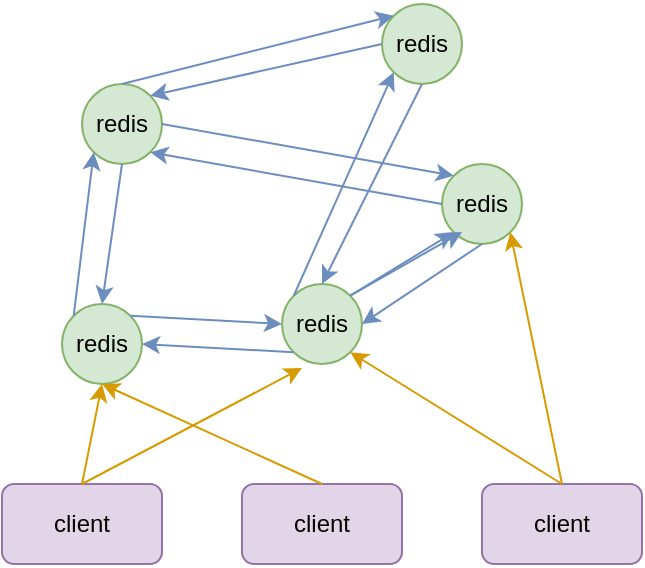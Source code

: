 <mxfile version="12.4.2" type="device" pages="1"><diagram id="O582iEk1v_DOIHLq7uas" name="Page-1"><mxGraphModel dx="946" dy="608" grid="1" gridSize="10" guides="1" tooltips="1" connect="1" arrows="1" fold="1" page="1" pageScale="1" pageWidth="827" pageHeight="1169" math="0" shadow="0"><root><mxCell id="0"/><mxCell id="1" parent="0"/><mxCell id="oAkSeAVETJ_LSzka0vge-4" value="&lt;span style=&quot;white-space: normal&quot;&gt;redis&lt;/span&gt;" style="ellipse;whiteSpace=wrap;html=1;aspect=fixed;fillColor=#d5e8d4;strokeColor=#82b366;" vertex="1" parent="1"><mxGeometry x="160" y="80" width="40" height="40" as="geometry"/></mxCell><mxCell id="oAkSeAVETJ_LSzka0vge-5" value="&lt;span style=&quot;white-space: normal&quot;&gt;redis&lt;/span&gt;" style="ellipse;whiteSpace=wrap;html=1;aspect=fixed;fillColor=#d5e8d4;strokeColor=#82b366;" vertex="1" parent="1"><mxGeometry x="310" y="40" width="40" height="40" as="geometry"/></mxCell><mxCell id="oAkSeAVETJ_LSzka0vge-6" value="&lt;span style=&quot;white-space: normal&quot;&gt;redis&lt;/span&gt;" style="ellipse;whiteSpace=wrap;html=1;aspect=fixed;fillColor=#d5e8d4;strokeColor=#82b366;" vertex="1" parent="1"><mxGeometry x="340" y="120" width="40" height="40" as="geometry"/></mxCell><mxCell id="oAkSeAVETJ_LSzka0vge-7" value="&lt;span style=&quot;white-space: normal&quot;&gt;redis&lt;/span&gt;" style="ellipse;whiteSpace=wrap;html=1;aspect=fixed;fillColor=#d5e8d4;strokeColor=#82b366;" vertex="1" parent="1"><mxGeometry x="260" y="180" width="40" height="40" as="geometry"/></mxCell><mxCell id="oAkSeAVETJ_LSzka0vge-8" value="redis" style="ellipse;whiteSpace=wrap;html=1;aspect=fixed;fillColor=#d5e8d4;strokeColor=#82b366;" vertex="1" parent="1"><mxGeometry x="150" y="190" width="40" height="40" as="geometry"/></mxCell><mxCell id="oAkSeAVETJ_LSzka0vge-9" value="" style="endArrow=classic;html=1;exitX=1;exitY=0;exitDx=0;exitDy=0;entryX=0;entryY=0.5;entryDx=0;entryDy=0;fillColor=#dae8fc;strokeColor=#6c8ebf;" edge="1" parent="1" source="oAkSeAVETJ_LSzka0vge-8" target="oAkSeAVETJ_LSzka0vge-7"><mxGeometry width="50" height="50" relative="1" as="geometry"><mxPoint x="330" y="270" as="sourcePoint"/><mxPoint x="220" y="170" as="targetPoint"/></mxGeometry></mxCell><mxCell id="oAkSeAVETJ_LSzka0vge-10" value="" style="endArrow=classic;html=1;exitX=0;exitY=1;exitDx=0;exitDy=0;entryX=1;entryY=0.5;entryDx=0;entryDy=0;fillColor=#dae8fc;strokeColor=#6c8ebf;" edge="1" parent="1" source="oAkSeAVETJ_LSzka0vge-7" target="oAkSeAVETJ_LSzka0vge-8"><mxGeometry width="50" height="50" relative="1" as="geometry"><mxPoint x="250" y="260" as="sourcePoint"/><mxPoint x="300" y="210" as="targetPoint"/></mxGeometry></mxCell><mxCell id="oAkSeAVETJ_LSzka0vge-13" value="" style="endArrow=classic;html=1;entryX=0;entryY=1;entryDx=0;entryDy=0;exitX=0;exitY=0;exitDx=0;exitDy=0;fillColor=#dae8fc;strokeColor=#6c8ebf;" edge="1" parent="1" source="oAkSeAVETJ_LSzka0vge-8" target="oAkSeAVETJ_LSzka0vge-4"><mxGeometry width="50" height="50" relative="1" as="geometry"><mxPoint x="60" y="190" as="sourcePoint"/><mxPoint x="110" y="140" as="targetPoint"/></mxGeometry></mxCell><mxCell id="oAkSeAVETJ_LSzka0vge-14" value="" style="endArrow=classic;html=1;exitX=0.5;exitY=1;exitDx=0;exitDy=0;entryX=0.5;entryY=0;entryDx=0;entryDy=0;fillColor=#dae8fc;strokeColor=#6c8ebf;" edge="1" parent="1" source="oAkSeAVETJ_LSzka0vge-4" target="oAkSeAVETJ_LSzka0vge-8"><mxGeometry width="50" height="50" relative="1" as="geometry"><mxPoint x="220" y="150" as="sourcePoint"/><mxPoint x="270" y="100" as="targetPoint"/></mxGeometry></mxCell><mxCell id="oAkSeAVETJ_LSzka0vge-15" value="" style="endArrow=classic;html=1;exitX=0.5;exitY=0;exitDx=0;exitDy=0;entryX=0;entryY=0;entryDx=0;entryDy=0;fillColor=#dae8fc;strokeColor=#6c8ebf;" edge="1" parent="1" source="oAkSeAVETJ_LSzka0vge-4" target="oAkSeAVETJ_LSzka0vge-5"><mxGeometry width="50" height="50" relative="1" as="geometry"><mxPoint x="250" y="90" as="sourcePoint"/><mxPoint x="300" y="40" as="targetPoint"/></mxGeometry></mxCell><mxCell id="oAkSeAVETJ_LSzka0vge-16" value="" style="endArrow=classic;html=1;exitX=0;exitY=0.5;exitDx=0;exitDy=0;entryX=1;entryY=0;entryDx=0;entryDy=0;fillColor=#dae8fc;strokeColor=#6c8ebf;" edge="1" parent="1" source="oAkSeAVETJ_LSzka0vge-5" target="oAkSeAVETJ_LSzka0vge-4"><mxGeometry width="50" height="50" relative="1" as="geometry"><mxPoint x="380" y="150" as="sourcePoint"/><mxPoint x="430" y="100" as="targetPoint"/></mxGeometry></mxCell><mxCell id="oAkSeAVETJ_LSzka0vge-17" value="" style="endArrow=classic;html=1;exitX=1;exitY=0.5;exitDx=0;exitDy=0;entryX=0;entryY=0;entryDx=0;entryDy=0;fillColor=#dae8fc;strokeColor=#6c8ebf;" edge="1" parent="1" source="oAkSeAVETJ_LSzka0vge-4" target="oAkSeAVETJ_LSzka0vge-6"><mxGeometry width="50" height="50" relative="1" as="geometry"><mxPoint x="380" y="140" as="sourcePoint"/><mxPoint x="430" y="90" as="targetPoint"/></mxGeometry></mxCell><mxCell id="oAkSeAVETJ_LSzka0vge-18" value="" style="endArrow=classic;html=1;exitX=0;exitY=0.5;exitDx=0;exitDy=0;entryX=1;entryY=1;entryDx=0;entryDy=0;fillColor=#dae8fc;strokeColor=#6c8ebf;" edge="1" parent="1" source="oAkSeAVETJ_LSzka0vge-6" target="oAkSeAVETJ_LSzka0vge-4"><mxGeometry width="50" height="50" relative="1" as="geometry"><mxPoint x="290" y="240" as="sourcePoint"/><mxPoint x="340" y="190" as="targetPoint"/></mxGeometry></mxCell><mxCell id="oAkSeAVETJ_LSzka0vge-19" value="" style="endArrow=classic;html=1;exitX=1;exitY=0;exitDx=0;exitDy=0;entryX=0;entryY=1;entryDx=0;entryDy=0;fillColor=#dae8fc;strokeColor=#6c8ebf;" edge="1" parent="1" source="oAkSeAVETJ_LSzka0vge-7" target="oAkSeAVETJ_LSzka0vge-6"><mxGeometry width="50" height="50" relative="1" as="geometry"><mxPoint x="400" y="240" as="sourcePoint"/><mxPoint x="450" y="190" as="targetPoint"/></mxGeometry></mxCell><mxCell id="oAkSeAVETJ_LSzka0vge-20" value="" style="endArrow=classic;html=1;exitX=0.5;exitY=1;exitDx=0;exitDy=0;entryX=1;entryY=0.5;entryDx=0;entryDy=0;fillColor=#dae8fc;strokeColor=#6c8ebf;" edge="1" parent="1" source="oAkSeAVETJ_LSzka0vge-6" target="oAkSeAVETJ_LSzka0vge-7"><mxGeometry width="50" height="50" relative="1" as="geometry"><mxPoint x="340" y="250" as="sourcePoint"/><mxPoint x="390" y="200" as="targetPoint"/></mxGeometry></mxCell><mxCell id="oAkSeAVETJ_LSzka0vge-21" value="" style="endArrow=classic;html=1;entryX=0;entryY=1;entryDx=0;entryDy=0;exitX=0;exitY=0;exitDx=0;exitDy=0;fillColor=#dae8fc;strokeColor=#6c8ebf;" edge="1" parent="1" source="oAkSeAVETJ_LSzka0vge-7" target="oAkSeAVETJ_LSzka0vge-5"><mxGeometry width="50" height="50" relative="1" as="geometry"><mxPoint x="260" y="150" as="sourcePoint"/><mxPoint x="310" y="100" as="targetPoint"/></mxGeometry></mxCell><mxCell id="oAkSeAVETJ_LSzka0vge-23" value="" style="endArrow=classic;html=1;exitX=0.5;exitY=1;exitDx=0;exitDy=0;entryX=0.5;entryY=0;entryDx=0;entryDy=0;fillColor=#dae8fc;strokeColor=#6c8ebf;" edge="1" parent="1" source="oAkSeAVETJ_LSzka0vge-5" target="oAkSeAVETJ_LSzka0vge-7"><mxGeometry width="50" height="50" relative="1" as="geometry"><mxPoint x="370" y="280" as="sourcePoint"/><mxPoint x="420" y="230" as="targetPoint"/></mxGeometry></mxCell><mxCell id="oAkSeAVETJ_LSzka0vge-24" value="" style="endArrow=classic;html=1;exitX=1;exitY=0;exitDx=0;exitDy=0;fillColor=#dae8fc;strokeColor=#6c8ebf;" edge="1" parent="1" source="oAkSeAVETJ_LSzka0vge-7"><mxGeometry width="50" height="50" relative="1" as="geometry"><mxPoint x="294.142" y="185.858" as="sourcePoint"/><mxPoint x="350" y="154" as="targetPoint"/></mxGeometry></mxCell><mxCell id="oAkSeAVETJ_LSzka0vge-25" value="client" style="rounded=1;whiteSpace=wrap;html=1;fillColor=#e1d5e7;strokeColor=#9673a6;" vertex="1" parent="1"><mxGeometry x="120" y="280" width="80" height="40" as="geometry"/></mxCell><mxCell id="oAkSeAVETJ_LSzka0vge-26" value="client" style="rounded=1;whiteSpace=wrap;html=1;fillColor=#e1d5e7;strokeColor=#9673a6;" vertex="1" parent="1"><mxGeometry x="240" y="280" width="80" height="40" as="geometry"/></mxCell><mxCell id="oAkSeAVETJ_LSzka0vge-27" value="client" style="rounded=1;whiteSpace=wrap;html=1;fillColor=#e1d5e7;strokeColor=#9673a6;" vertex="1" parent="1"><mxGeometry x="360" y="280" width="80" height="40" as="geometry"/></mxCell><mxCell id="oAkSeAVETJ_LSzka0vge-29" value="" style="endArrow=classic;html=1;exitX=0.5;exitY=0;exitDx=0;exitDy=0;entryX=0.5;entryY=1;entryDx=0;entryDy=0;fillColor=#ffe6cc;strokeColor=#d79b00;" edge="1" parent="1" source="oAkSeAVETJ_LSzka0vge-25" target="oAkSeAVETJ_LSzka0vge-8"><mxGeometry width="50" height="50" relative="1" as="geometry"><mxPoint x="170" y="290" as="sourcePoint"/><mxPoint x="220" y="240" as="targetPoint"/></mxGeometry></mxCell><mxCell id="oAkSeAVETJ_LSzka0vge-30" value="" style="endArrow=classic;html=1;exitX=0.5;exitY=0;exitDx=0;exitDy=0;entryX=0.25;entryY=1.05;entryDx=0;entryDy=0;entryPerimeter=0;fillColor=#ffe6cc;strokeColor=#d79b00;" edge="1" parent="1" source="oAkSeAVETJ_LSzka0vge-25" target="oAkSeAVETJ_LSzka0vge-7"><mxGeometry width="50" height="50" relative="1" as="geometry"><mxPoint x="200" y="290" as="sourcePoint"/><mxPoint x="250" y="240" as="targetPoint"/></mxGeometry></mxCell><mxCell id="oAkSeAVETJ_LSzka0vge-31" value="" style="endArrow=classic;html=1;exitX=0.5;exitY=0;exitDx=0;exitDy=0;entryX=0.5;entryY=1;entryDx=0;entryDy=0;fillColor=#ffe6cc;strokeColor=#d79b00;" edge="1" parent="1" source="oAkSeAVETJ_LSzka0vge-26" target="oAkSeAVETJ_LSzka0vge-8"><mxGeometry width="50" height="50" relative="1" as="geometry"><mxPoint x="450" y="260" as="sourcePoint"/><mxPoint x="500" y="210" as="targetPoint"/></mxGeometry></mxCell><mxCell id="oAkSeAVETJ_LSzka0vge-32" value="" style="endArrow=classic;html=1;exitX=0.5;exitY=0;exitDx=0;exitDy=0;entryX=1;entryY=1;entryDx=0;entryDy=0;fillColor=#ffe6cc;strokeColor=#d79b00;" edge="1" parent="1" source="oAkSeAVETJ_LSzka0vge-27" target="oAkSeAVETJ_LSzka0vge-7"><mxGeometry width="50" height="50" relative="1" as="geometry"><mxPoint x="500" y="260" as="sourcePoint"/><mxPoint x="550" y="210" as="targetPoint"/></mxGeometry></mxCell><mxCell id="oAkSeAVETJ_LSzka0vge-33" value="" style="endArrow=classic;html=1;entryX=1;entryY=1;entryDx=0;entryDy=0;fillColor=#ffe6cc;strokeColor=#d79b00;" edge="1" parent="1" target="oAkSeAVETJ_LSzka0vge-6"><mxGeometry width="50" height="50" relative="1" as="geometry"><mxPoint x="400" y="280" as="sourcePoint"/><mxPoint x="510" y="210" as="targetPoint"/></mxGeometry></mxCell></root></mxGraphModel></diagram></mxfile>